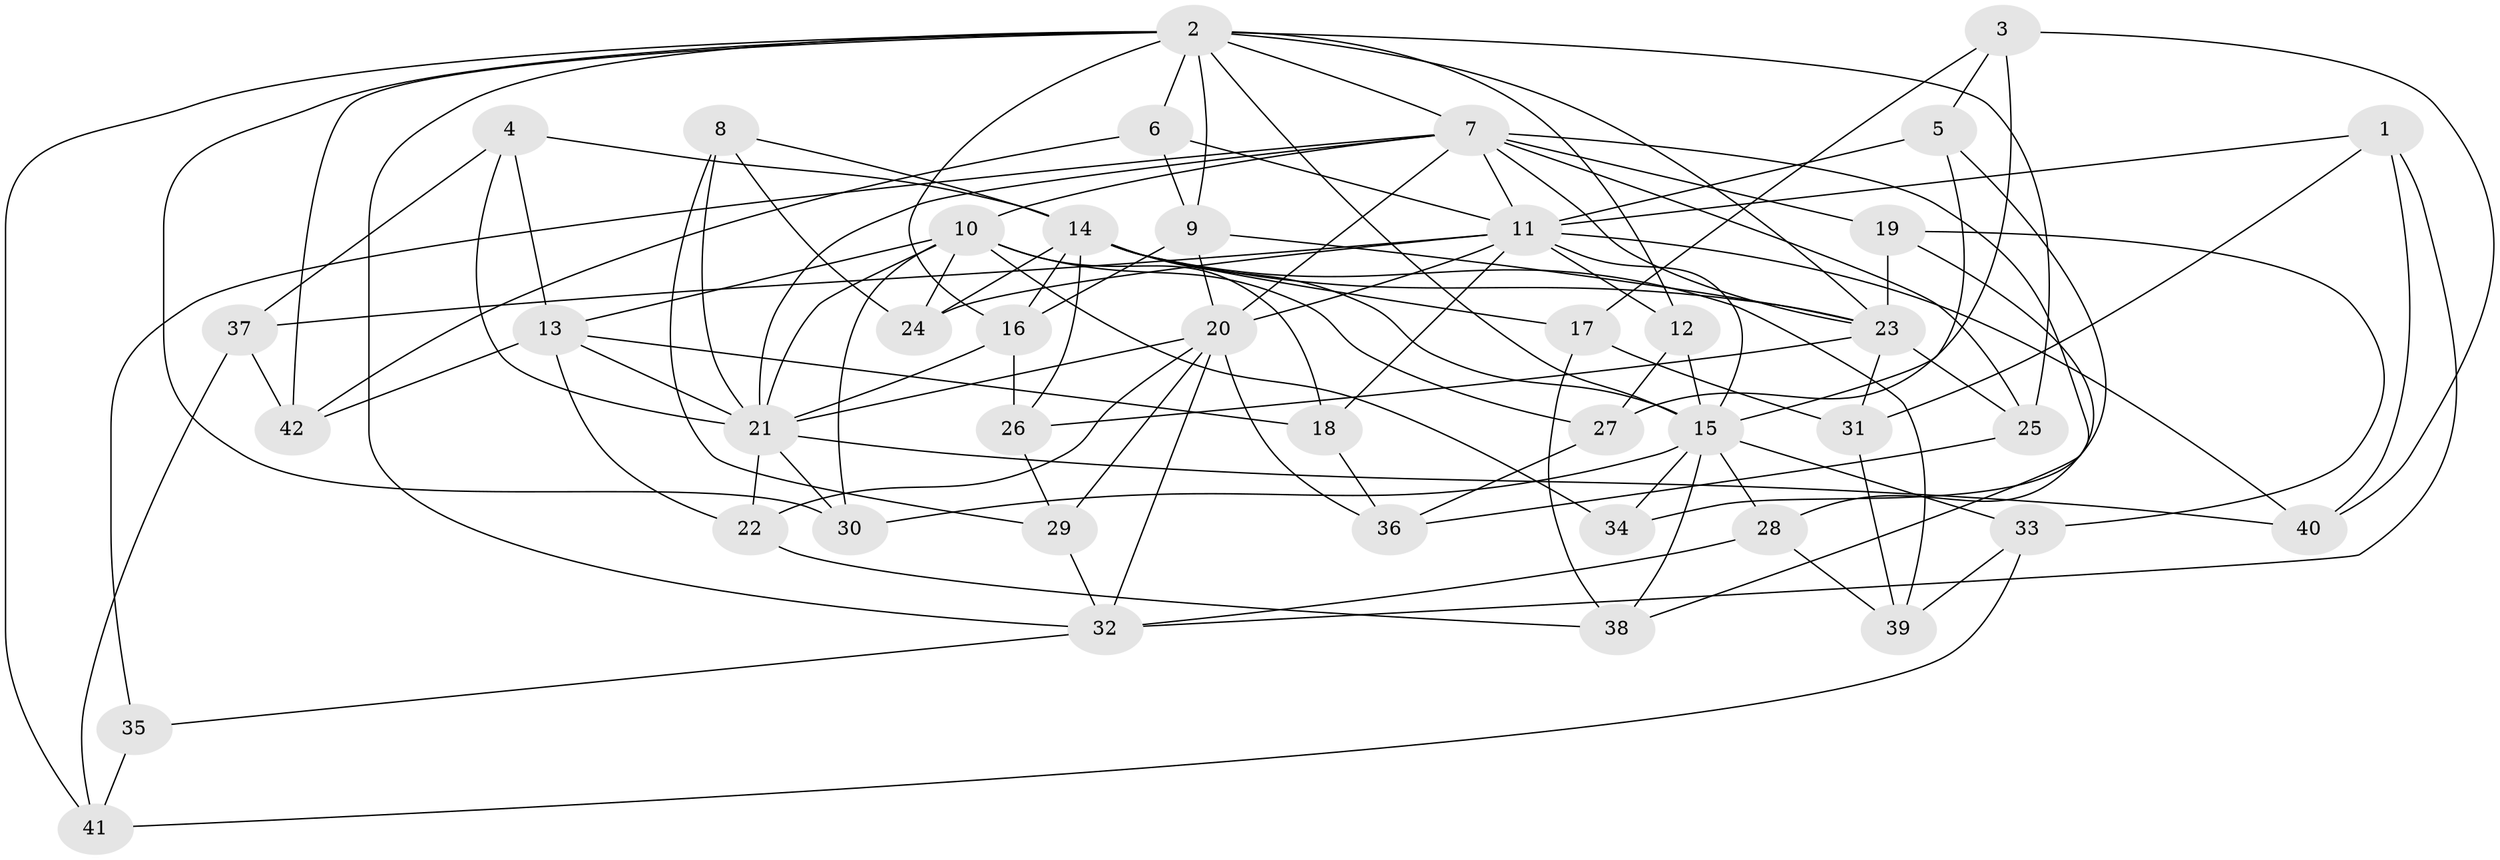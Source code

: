 // original degree distribution, {4: 1.0}
// Generated by graph-tools (version 1.1) at 2025/53/03/04/25 22:53:59]
// undirected, 42 vertices, 111 edges
graph export_dot {
  node [color=gray90,style=filled];
  1;
  2;
  3;
  4;
  5;
  6;
  7;
  8;
  9;
  10;
  11;
  12;
  13;
  14;
  15;
  16;
  17;
  18;
  19;
  20;
  21;
  22;
  23;
  24;
  25;
  26;
  27;
  28;
  29;
  30;
  31;
  32;
  33;
  34;
  35;
  36;
  37;
  38;
  39;
  40;
  41;
  42;
  1 -- 11 [weight=1.0];
  1 -- 31 [weight=1.0];
  1 -- 32 [weight=1.0];
  1 -- 40 [weight=1.0];
  2 -- 6 [weight=1.0];
  2 -- 7 [weight=1.0];
  2 -- 9 [weight=1.0];
  2 -- 12 [weight=1.0];
  2 -- 15 [weight=1.0];
  2 -- 16 [weight=1.0];
  2 -- 23 [weight=1.0];
  2 -- 25 [weight=1.0];
  2 -- 30 [weight=1.0];
  2 -- 32 [weight=1.0];
  2 -- 41 [weight=1.0];
  2 -- 42 [weight=1.0];
  3 -- 5 [weight=1.0];
  3 -- 17 [weight=1.0];
  3 -- 27 [weight=1.0];
  3 -- 40 [weight=1.0];
  4 -- 13 [weight=1.0];
  4 -- 14 [weight=1.0];
  4 -- 21 [weight=1.0];
  4 -- 37 [weight=1.0];
  5 -- 11 [weight=1.0];
  5 -- 15 [weight=1.0];
  5 -- 34 [weight=1.0];
  6 -- 9 [weight=1.0];
  6 -- 11 [weight=1.0];
  6 -- 42 [weight=1.0];
  7 -- 10 [weight=1.0];
  7 -- 11 [weight=1.0];
  7 -- 19 [weight=1.0];
  7 -- 20 [weight=2.0];
  7 -- 21 [weight=1.0];
  7 -- 23 [weight=1.0];
  7 -- 25 [weight=1.0];
  7 -- 28 [weight=1.0];
  7 -- 35 [weight=2.0];
  8 -- 14 [weight=1.0];
  8 -- 21 [weight=1.0];
  8 -- 24 [weight=1.0];
  8 -- 29 [weight=1.0];
  9 -- 16 [weight=2.0];
  9 -- 20 [weight=1.0];
  9 -- 23 [weight=1.0];
  10 -- 13 [weight=3.0];
  10 -- 18 [weight=1.0];
  10 -- 21 [weight=1.0];
  10 -- 24 [weight=1.0];
  10 -- 27 [weight=1.0];
  10 -- 30 [weight=1.0];
  10 -- 34 [weight=1.0];
  11 -- 12 [weight=1.0];
  11 -- 15 [weight=2.0];
  11 -- 18 [weight=1.0];
  11 -- 20 [weight=1.0];
  11 -- 24 [weight=1.0];
  11 -- 37 [weight=1.0];
  11 -- 40 [weight=1.0];
  12 -- 15 [weight=1.0];
  12 -- 27 [weight=1.0];
  13 -- 18 [weight=1.0];
  13 -- 21 [weight=1.0];
  13 -- 22 [weight=1.0];
  13 -- 42 [weight=1.0];
  14 -- 15 [weight=1.0];
  14 -- 16 [weight=2.0];
  14 -- 17 [weight=1.0];
  14 -- 23 [weight=1.0];
  14 -- 24 [weight=1.0];
  14 -- 26 [weight=1.0];
  14 -- 39 [weight=1.0];
  15 -- 28 [weight=1.0];
  15 -- 30 [weight=1.0];
  15 -- 33 [weight=1.0];
  15 -- 34 [weight=2.0];
  15 -- 38 [weight=1.0];
  16 -- 21 [weight=2.0];
  16 -- 26 [weight=1.0];
  17 -- 31 [weight=1.0];
  17 -- 38 [weight=1.0];
  18 -- 36 [weight=1.0];
  19 -- 23 [weight=1.0];
  19 -- 33 [weight=1.0];
  19 -- 38 [weight=1.0];
  20 -- 21 [weight=2.0];
  20 -- 22 [weight=1.0];
  20 -- 29 [weight=1.0];
  20 -- 32 [weight=1.0];
  20 -- 36 [weight=1.0];
  21 -- 22 [weight=1.0];
  21 -- 30 [weight=1.0];
  21 -- 40 [weight=1.0];
  22 -- 38 [weight=1.0];
  23 -- 25 [weight=1.0];
  23 -- 26 [weight=1.0];
  23 -- 31 [weight=1.0];
  25 -- 36 [weight=1.0];
  26 -- 29 [weight=1.0];
  27 -- 36 [weight=1.0];
  28 -- 32 [weight=1.0];
  28 -- 39 [weight=1.0];
  29 -- 32 [weight=1.0];
  31 -- 39 [weight=1.0];
  32 -- 35 [weight=1.0];
  33 -- 39 [weight=1.0];
  33 -- 41 [weight=1.0];
  35 -- 41 [weight=1.0];
  37 -- 41 [weight=1.0];
  37 -- 42 [weight=1.0];
}
